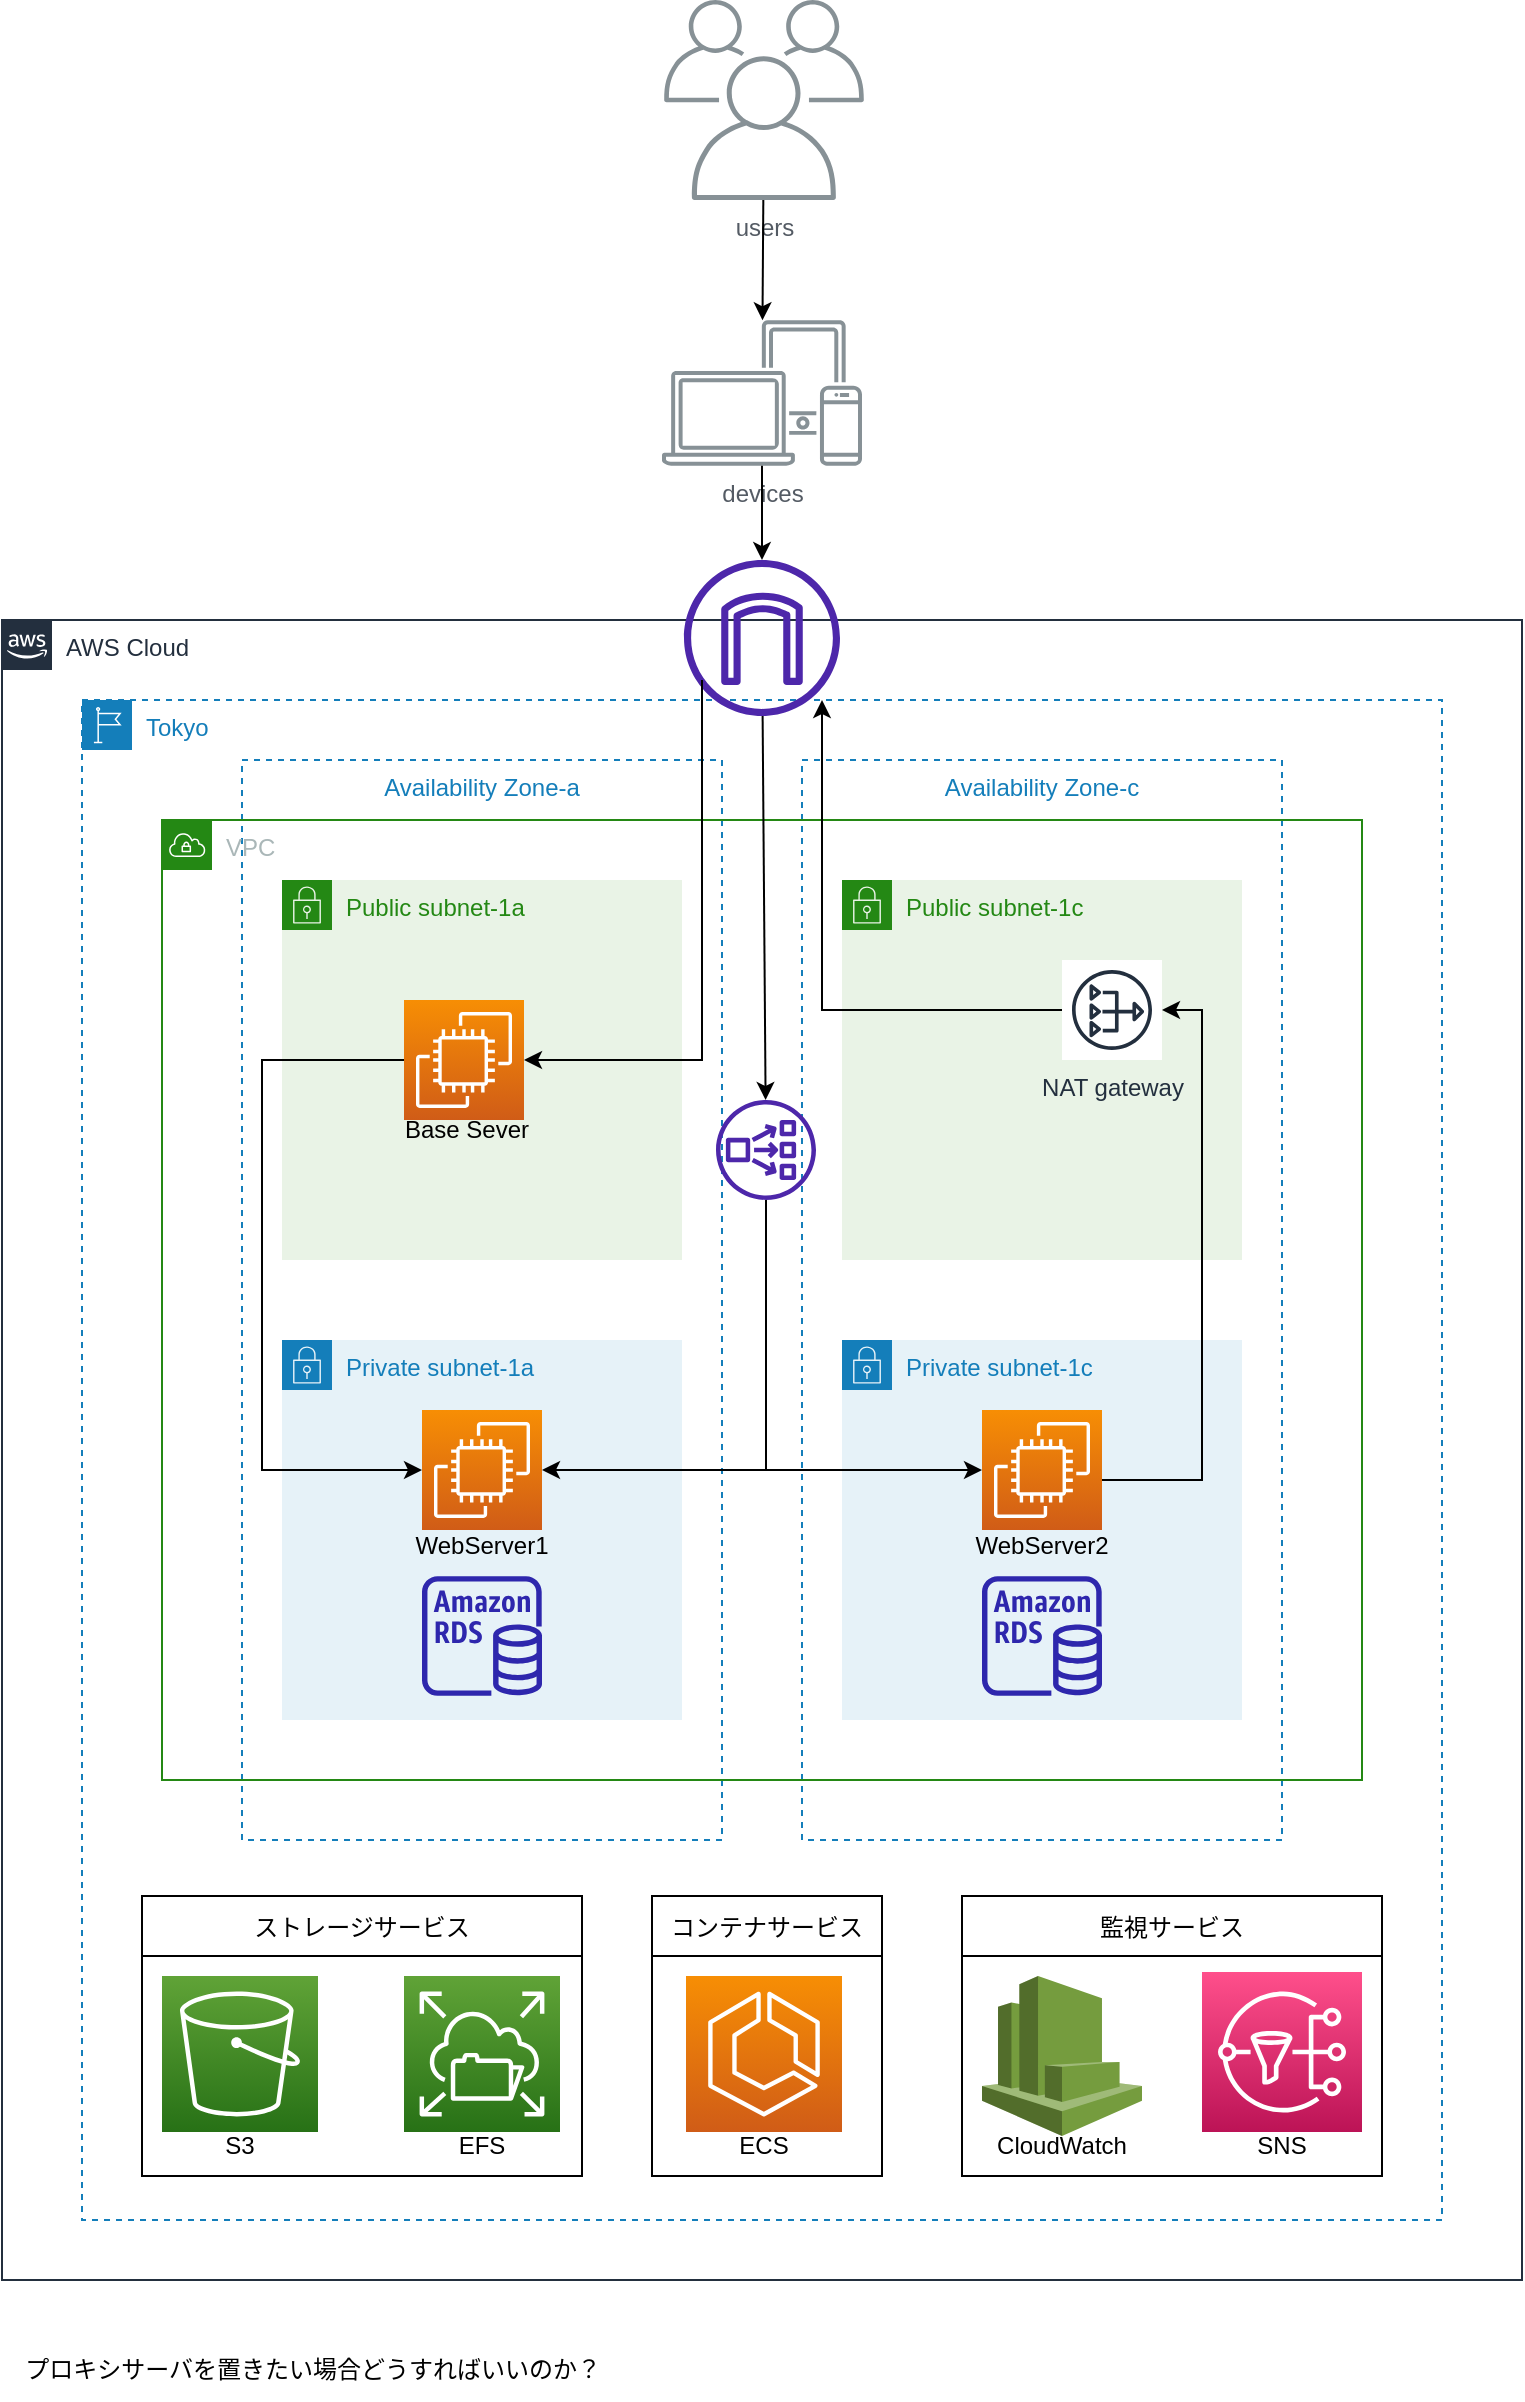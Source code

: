 <mxfile version="20.7.4" type="github">
  <diagram id="Ht1M8jgEwFfnCIfOTk4-" name="Page-1">
    <mxGraphModel dx="1444" dy="2125" grid="1" gridSize="10" guides="1" tooltips="1" connect="1" arrows="1" fold="1" page="1" pageScale="1" pageWidth="827" pageHeight="1169" math="0" shadow="0">
      <root>
        <mxCell id="0" />
        <mxCell id="1" parent="0" />
        <mxCell id="wT7R8Gb02gKqp-uB0HgC-1" value="users" style="sketch=0;outlineConnect=0;gradientColor=none;fontColor=#545B64;strokeColor=none;fillColor=#879196;dashed=0;verticalLabelPosition=bottom;verticalAlign=top;align=center;html=1;fontSize=12;fontStyle=0;aspect=fixed;shape=mxgraph.aws4.illustration_users;pointerEvents=1" vertex="1" parent="1">
          <mxGeometry x="371" y="-150" width="100" height="100" as="geometry" />
        </mxCell>
        <mxCell id="wT7R8Gb02gKqp-uB0HgC-2" value="devices" style="sketch=0;outlineConnect=0;gradientColor=none;fontColor=#545B64;strokeColor=none;fillColor=#879196;dashed=0;verticalLabelPosition=bottom;verticalAlign=top;align=center;html=1;fontSize=12;fontStyle=0;aspect=fixed;shape=mxgraph.aws4.illustration_devices;pointerEvents=1" vertex="1" parent="1">
          <mxGeometry x="370" y="10" width="100" height="73" as="geometry" />
        </mxCell>
        <mxCell id="wT7R8Gb02gKqp-uB0HgC-3" value="AWS Cloud" style="points=[[0,0],[0.25,0],[0.5,0],[0.75,0],[1,0],[1,0.25],[1,0.5],[1,0.75],[1,1],[0.75,1],[0.5,1],[0.25,1],[0,1],[0,0.75],[0,0.5],[0,0.25]];outlineConnect=0;gradientColor=none;html=1;whiteSpace=wrap;fontSize=12;fontStyle=0;container=1;pointerEvents=0;collapsible=0;recursiveResize=0;shape=mxgraph.aws4.group;grIcon=mxgraph.aws4.group_aws_cloud_alt;strokeColor=#232F3E;fillColor=none;verticalAlign=top;align=left;spacingLeft=30;fontColor=#232F3E;dashed=0;" vertex="1" parent="1">
          <mxGeometry x="40" y="160" width="760" height="830" as="geometry" />
        </mxCell>
        <mxCell id="wT7R8Gb02gKqp-uB0HgC-4" value="Tokyo" style="points=[[0,0],[0.25,0],[0.5,0],[0.75,0],[1,0],[1,0.25],[1,0.5],[1,0.75],[1,1],[0.75,1],[0.5,1],[0.25,1],[0,1],[0,0.75],[0,0.5],[0,0.25]];outlineConnect=0;gradientColor=none;html=1;whiteSpace=wrap;fontSize=12;fontStyle=0;container=1;pointerEvents=0;collapsible=0;recursiveResize=0;shape=mxgraph.aws4.group;grIcon=mxgraph.aws4.group_region;strokeColor=#147EBA;fillColor=none;verticalAlign=top;align=left;spacingLeft=30;fontColor=#147EBA;dashed=1;" vertex="1" parent="wT7R8Gb02gKqp-uB0HgC-3">
          <mxGeometry x="40" y="40" width="680" height="760" as="geometry" />
        </mxCell>
        <mxCell id="wT7R8Gb02gKqp-uB0HgC-8" value="Availability Zone-c" style="fillColor=none;strokeColor=#147EBA;dashed=1;verticalAlign=top;fontStyle=0;fontColor=#147EBA;" vertex="1" parent="wT7R8Gb02gKqp-uB0HgC-4">
          <mxGeometry x="360" y="30" width="240" height="540" as="geometry" />
        </mxCell>
        <mxCell id="wT7R8Gb02gKqp-uB0HgC-5" value="Availability Zone-a" style="fillColor=none;strokeColor=#147EBA;dashed=1;verticalAlign=top;fontStyle=0;fontColor=#147EBA;" vertex="1" parent="wT7R8Gb02gKqp-uB0HgC-4">
          <mxGeometry x="80" y="30" width="240" height="540" as="geometry" />
        </mxCell>
        <mxCell id="wT7R8Gb02gKqp-uB0HgC-7" value="VPC" style="points=[[0,0],[0.25,0],[0.5,0],[0.75,0],[1,0],[1,0.25],[1,0.5],[1,0.75],[1,1],[0.75,1],[0.5,1],[0.25,1],[0,1],[0,0.75],[0,0.5],[0,0.25]];outlineConnect=0;gradientColor=none;html=1;whiteSpace=wrap;fontSize=12;fontStyle=0;container=1;pointerEvents=0;collapsible=0;recursiveResize=0;shape=mxgraph.aws4.group;grIcon=mxgraph.aws4.group_vpc;strokeColor=#248814;fillColor=none;verticalAlign=top;align=left;spacingLeft=30;fontColor=#AAB7B8;dashed=0;" vertex="1" parent="wT7R8Gb02gKqp-uB0HgC-4">
          <mxGeometry x="40" y="60" width="600" height="480" as="geometry" />
        </mxCell>
        <mxCell id="wT7R8Gb02gKqp-uB0HgC-10" value="Public subnet-1a" style="points=[[0,0],[0.25,0],[0.5,0],[0.75,0],[1,0],[1,0.25],[1,0.5],[1,0.75],[1,1],[0.75,1],[0.5,1],[0.25,1],[0,1],[0,0.75],[0,0.5],[0,0.25]];outlineConnect=0;gradientColor=none;html=1;whiteSpace=wrap;fontSize=12;fontStyle=0;container=1;pointerEvents=0;collapsible=0;recursiveResize=0;shape=mxgraph.aws4.group;grIcon=mxgraph.aws4.group_security_group;grStroke=0;strokeColor=#248814;fillColor=#E9F3E6;verticalAlign=top;align=left;spacingLeft=30;fontColor=#248814;dashed=0;" vertex="1" parent="wT7R8Gb02gKqp-uB0HgC-7">
          <mxGeometry x="60" y="30" width="200" height="190" as="geometry" />
        </mxCell>
        <mxCell id="wT7R8Gb02gKqp-uB0HgC-139" value="Base Sever" style="text;strokeColor=none;align=center;fillColor=none;html=1;verticalAlign=middle;whiteSpace=wrap;rounded=0;" vertex="1" parent="wT7R8Gb02gKqp-uB0HgC-10">
          <mxGeometry x="58" y="110" width="69" height="30" as="geometry" />
        </mxCell>
        <mxCell id="wT7R8Gb02gKqp-uB0HgC-11" value="Public subnet-1c" style="points=[[0,0],[0.25,0],[0.5,0],[0.75,0],[1,0],[1,0.25],[1,0.5],[1,0.75],[1,1],[0.75,1],[0.5,1],[0.25,1],[0,1],[0,0.75],[0,0.5],[0,0.25]];outlineConnect=0;gradientColor=none;html=1;whiteSpace=wrap;fontSize=12;fontStyle=0;container=1;pointerEvents=0;collapsible=0;recursiveResize=0;shape=mxgraph.aws4.group;grIcon=mxgraph.aws4.group_security_group;grStroke=0;strokeColor=#248814;fillColor=#E9F3E6;verticalAlign=top;align=left;spacingLeft=30;fontColor=#248814;dashed=0;" vertex="1" parent="wT7R8Gb02gKqp-uB0HgC-7">
          <mxGeometry x="340" y="30" width="200" height="190" as="geometry" />
        </mxCell>
        <mxCell id="wT7R8Gb02gKqp-uB0HgC-12" value="Private subnet-1c" style="points=[[0,0],[0.25,0],[0.5,0],[0.75,0],[1,0],[1,0.25],[1,0.5],[1,0.75],[1,1],[0.75,1],[0.5,1],[0.25,1],[0,1],[0,0.75],[0,0.5],[0,0.25]];outlineConnect=0;gradientColor=none;html=1;whiteSpace=wrap;fontSize=12;fontStyle=0;container=1;pointerEvents=0;collapsible=0;recursiveResize=0;shape=mxgraph.aws4.group;grIcon=mxgraph.aws4.group_security_group;grStroke=0;strokeColor=#147EBA;fillColor=#E6F2F8;verticalAlign=top;align=left;spacingLeft=30;fontColor=#147EBA;dashed=0;" vertex="1" parent="wT7R8Gb02gKqp-uB0HgC-4">
          <mxGeometry x="380" y="320" width="200" height="190" as="geometry" />
        </mxCell>
        <mxCell id="wT7R8Gb02gKqp-uB0HgC-33" value="" style="sketch=0;points=[[0,0,0],[0.25,0,0],[0.5,0,0],[0.75,0,0],[1,0,0],[0,1,0],[0.25,1,0],[0.5,1,0],[0.75,1,0],[1,1,0],[0,0.25,0],[0,0.5,0],[0,0.75,0],[1,0.25,0],[1,0.5,0],[1,0.75,0]];outlineConnect=0;fontColor=#232F3E;gradientColor=#F78E04;gradientDirection=north;fillColor=#D05C17;strokeColor=#ffffff;dashed=0;verticalLabelPosition=bottom;verticalAlign=top;align=center;html=1;fontSize=12;fontStyle=0;aspect=fixed;shape=mxgraph.aws4.resourceIcon;resIcon=mxgraph.aws4.ec2;" vertex="1" parent="wT7R8Gb02gKqp-uB0HgC-12">
          <mxGeometry x="70" y="35" width="60" height="60" as="geometry" />
        </mxCell>
        <mxCell id="wT7R8Gb02gKqp-uB0HgC-15" value="Private subnet-1a" style="points=[[0,0],[0.25,0],[0.5,0],[0.75,0],[1,0],[1,0.25],[1,0.5],[1,0.75],[1,1],[0.75,1],[0.5,1],[0.25,1],[0,1],[0,0.75],[0,0.5],[0,0.25]];outlineConnect=0;gradientColor=none;html=1;whiteSpace=wrap;fontSize=12;fontStyle=0;container=1;pointerEvents=0;collapsible=0;recursiveResize=0;shape=mxgraph.aws4.group;grIcon=mxgraph.aws4.group_security_group;grStroke=0;strokeColor=#147EBA;fillColor=#E6F2F8;verticalAlign=top;align=left;spacingLeft=30;fontColor=#147EBA;dashed=0;" vertex="1" parent="wT7R8Gb02gKqp-uB0HgC-4">
          <mxGeometry x="100" y="320" width="200" height="190" as="geometry" />
        </mxCell>
        <mxCell id="wT7R8Gb02gKqp-uB0HgC-32" value="" style="sketch=0;outlineConnect=0;fontColor=#232F3E;gradientColor=none;fillColor=#2E27AD;strokeColor=none;dashed=0;verticalLabelPosition=bottom;verticalAlign=top;align=center;html=1;fontSize=12;fontStyle=0;aspect=fixed;pointerEvents=1;shape=mxgraph.aws4.rds_instance;" vertex="1" parent="wT7R8Gb02gKqp-uB0HgC-15">
          <mxGeometry x="70" y="118" width="60" height="60" as="geometry" />
        </mxCell>
        <mxCell id="wT7R8Gb02gKqp-uB0HgC-20" value="" style="sketch=0;points=[[0,0,0],[0.25,0,0],[0.5,0,0],[0.75,0,0],[1,0,0],[0,1,0],[0.25,1,0],[0.5,1,0],[0.75,1,0],[1,1,0],[0,0.25,0],[0,0.5,0],[0,0.75,0],[1,0.25,0],[1,0.5,0],[1,0.75,0]];outlineConnect=0;fontColor=#232F3E;gradientColor=#F78E04;gradientDirection=north;fillColor=#D05C17;strokeColor=#ffffff;dashed=0;verticalLabelPosition=bottom;verticalAlign=top;align=center;html=1;fontSize=12;fontStyle=0;aspect=fixed;shape=mxgraph.aws4.resourceIcon;resIcon=mxgraph.aws4.ec2;" vertex="1" parent="wT7R8Gb02gKqp-uB0HgC-4">
          <mxGeometry x="161" y="150" width="60" height="60" as="geometry" />
        </mxCell>
        <mxCell id="wT7R8Gb02gKqp-uB0HgC-21" value="" style="sketch=0;points=[[0,0,0],[0.25,0,0],[0.5,0,0],[0.75,0,0],[1,0,0],[0,1,0],[0.25,1,0],[0.5,1,0],[0.75,1,0],[1,1,0],[0,0.25,0],[0,0.5,0],[0,0.75,0],[1,0.25,0],[1,0.5,0],[1,0.75,0]];outlineConnect=0;fontColor=#232F3E;gradientColor=#F78E04;gradientDirection=north;fillColor=#D05C17;strokeColor=#ffffff;dashed=0;verticalLabelPosition=bottom;verticalAlign=top;align=center;html=1;fontSize=12;fontStyle=0;aspect=fixed;shape=mxgraph.aws4.resourceIcon;resIcon=mxgraph.aws4.ec2;" vertex="1" parent="wT7R8Gb02gKqp-uB0HgC-4">
          <mxGeometry x="170" y="355" width="60" height="60" as="geometry" />
        </mxCell>
        <mxCell id="wT7R8Gb02gKqp-uB0HgC-24" value="" style="sketch=0;points=[[0,0,0],[0.25,0,0],[0.5,0,0],[0.75,0,0],[1,0,0],[0,1,0],[0.25,1,0],[0.5,1,0],[0.75,1,0],[1,1,0],[0,0.25,0],[0,0.5,0],[0,0.75,0],[1,0.25,0],[1,0.5,0],[1,0.75,0]];outlineConnect=0;fontColor=#232F3E;gradientColor=#60A337;gradientDirection=north;fillColor=#277116;strokeColor=#ffffff;dashed=0;verticalLabelPosition=bottom;verticalAlign=top;align=center;html=1;fontSize=12;fontStyle=0;aspect=fixed;shape=mxgraph.aws4.resourceIcon;resIcon=mxgraph.aws4.s3;" vertex="1" parent="wT7R8Gb02gKqp-uB0HgC-4">
          <mxGeometry x="40" y="638" width="78" height="78" as="geometry" />
        </mxCell>
        <mxCell id="wT7R8Gb02gKqp-uB0HgC-26" value="" style="sketch=0;points=[[0,0,0],[0.25,0,0],[0.5,0,0],[0.75,0,0],[1,0,0],[0,1,0],[0.25,1,0],[0.5,1,0],[0.75,1,0],[1,1,0],[0,0.25,0],[0,0.5,0],[0,0.75,0],[1,0.25,0],[1,0.5,0],[1,0.75,0]];outlineConnect=0;fontColor=#232F3E;gradientColor=#60A337;gradientDirection=north;fillColor=#277116;strokeColor=#ffffff;dashed=0;verticalLabelPosition=bottom;verticalAlign=top;align=center;html=1;fontSize=12;fontStyle=0;aspect=fixed;shape=mxgraph.aws4.resourceIcon;resIcon=mxgraph.aws4.elastic_file_system;" vertex="1" parent="wT7R8Gb02gKqp-uB0HgC-4">
          <mxGeometry x="161" y="638" width="78" height="78" as="geometry" />
        </mxCell>
        <mxCell id="wT7R8Gb02gKqp-uB0HgC-29" value="NAT gateway" style="sketch=0;outlineConnect=0;fontColor=#232F3E;gradientColor=none;strokeColor=#232F3E;fillColor=#ffffff;dashed=0;verticalLabelPosition=bottom;verticalAlign=top;align=center;html=1;fontSize=12;fontStyle=0;aspect=fixed;shape=mxgraph.aws4.resourceIcon;resIcon=mxgraph.aws4.nat_gateway;" vertex="1" parent="wT7R8Gb02gKqp-uB0HgC-4">
          <mxGeometry x="490" y="130" width="50" height="50" as="geometry" />
        </mxCell>
        <mxCell id="wT7R8Gb02gKqp-uB0HgC-31" value="" style="sketch=0;points=[[0,0,0],[0.25,0,0],[0.5,0,0],[0.75,0,0],[1,0,0],[0,1,0],[0.25,1,0],[0.5,1,0],[0.75,1,0],[1,1,0],[0,0.25,0],[0,0.5,0],[0,0.75,0],[1,0.25,0],[1,0.5,0],[1,0.75,0]];outlineConnect=0;fontColor=#232F3E;gradientColor=#F78E04;gradientDirection=north;fillColor=#D05C17;strokeColor=#ffffff;dashed=0;verticalLabelPosition=bottom;verticalAlign=top;align=center;html=1;fontSize=12;fontStyle=0;aspect=fixed;shape=mxgraph.aws4.resourceIcon;resIcon=mxgraph.aws4.ecs;" vertex="1" parent="wT7R8Gb02gKqp-uB0HgC-4">
          <mxGeometry x="302" y="638" width="78" height="78" as="geometry" />
        </mxCell>
        <mxCell id="wT7R8Gb02gKqp-uB0HgC-23" value="" style="sketch=0;outlineConnect=0;fontColor=#232F3E;gradientColor=none;fillColor=#2E27AD;strokeColor=none;dashed=0;verticalLabelPosition=bottom;verticalAlign=top;align=center;html=1;fontSize=12;fontStyle=0;aspect=fixed;pointerEvents=1;shape=mxgraph.aws4.rds_instance;" vertex="1" parent="wT7R8Gb02gKqp-uB0HgC-4">
          <mxGeometry x="450" y="438" width="60" height="60" as="geometry" />
        </mxCell>
        <mxCell id="wT7R8Gb02gKqp-uB0HgC-73" value="ストレージサービス" style="shape=table;startSize=30;container=1;collapsible=0;childLayout=tableLayout;" vertex="1" parent="wT7R8Gb02gKqp-uB0HgC-4">
          <mxGeometry x="30" y="598" width="220" height="140" as="geometry" />
        </mxCell>
        <mxCell id="wT7R8Gb02gKqp-uB0HgC-74" value="" style="shape=tableRow;horizontal=0;startSize=0;swimlaneHead=0;swimlaneBody=0;top=0;left=0;bottom=0;right=0;collapsible=0;dropTarget=0;fillColor=none;points=[[0,0.5],[1,0.5]];portConstraint=eastwest;" vertex="1" parent="wT7R8Gb02gKqp-uB0HgC-73">
          <mxGeometry y="30" width="220" height="110" as="geometry" />
        </mxCell>
        <mxCell id="wT7R8Gb02gKqp-uB0HgC-75" value="" style="shape=partialRectangle;html=1;whiteSpace=wrap;connectable=0;overflow=hidden;fillColor=none;top=0;left=0;bottom=0;right=0;pointerEvents=1;" vertex="1" parent="wT7R8Gb02gKqp-uB0HgC-74">
          <mxGeometry width="220" height="110" as="geometry">
            <mxRectangle width="220" height="110" as="alternateBounds" />
          </mxGeometry>
        </mxCell>
        <mxCell id="wT7R8Gb02gKqp-uB0HgC-76" value="S3" style="text;strokeColor=none;align=center;fillColor=none;html=1;verticalAlign=middle;whiteSpace=wrap;rounded=0;" vertex="1" parent="wT7R8Gb02gKqp-uB0HgC-4">
          <mxGeometry x="49" y="708" width="60" height="30" as="geometry" />
        </mxCell>
        <mxCell id="wT7R8Gb02gKqp-uB0HgC-77" value="EFS" style="text;strokeColor=none;align=center;fillColor=none;html=1;verticalAlign=middle;whiteSpace=wrap;rounded=0;" vertex="1" parent="wT7R8Gb02gKqp-uB0HgC-4">
          <mxGeometry x="170" y="708" width="60" height="30" as="geometry" />
        </mxCell>
        <mxCell id="wT7R8Gb02gKqp-uB0HgC-83" value="" style="outlineConnect=0;dashed=0;verticalLabelPosition=bottom;verticalAlign=top;align=center;html=1;shape=mxgraph.aws3.cloudwatch;fillColor=#759C3E;gradientColor=none;" vertex="1" parent="wT7R8Gb02gKqp-uB0HgC-4">
          <mxGeometry x="450" y="638" width="80" height="80" as="geometry" />
        </mxCell>
        <mxCell id="wT7R8Gb02gKqp-uB0HgC-84" value="" style="sketch=0;points=[[0,0,0],[0.25,0,0],[0.5,0,0],[0.75,0,0],[1,0,0],[0,1,0],[0.25,1,0],[0.5,1,0],[0.75,1,0],[1,1,0],[0,0.25,0],[0,0.5,0],[0,0.75,0],[1,0.25,0],[1,0.5,0],[1,0.75,0]];outlineConnect=0;fontColor=#232F3E;gradientColor=#FF4F8B;gradientDirection=north;fillColor=#BC1356;strokeColor=#ffffff;dashed=0;verticalLabelPosition=bottom;verticalAlign=top;align=center;html=1;fontSize=12;fontStyle=0;aspect=fixed;shape=mxgraph.aws4.resourceIcon;resIcon=mxgraph.aws4.sns;" vertex="1" parent="wT7R8Gb02gKqp-uB0HgC-4">
          <mxGeometry x="560" y="636" width="80" height="80" as="geometry" />
        </mxCell>
        <mxCell id="wT7R8Gb02gKqp-uB0HgC-85" value="監視サービス" style="shape=table;startSize=30;container=1;collapsible=0;childLayout=tableLayout;" vertex="1" parent="wT7R8Gb02gKqp-uB0HgC-4">
          <mxGeometry x="440" y="598" width="210" height="140" as="geometry" />
        </mxCell>
        <mxCell id="wT7R8Gb02gKqp-uB0HgC-86" value="" style="shape=tableRow;horizontal=0;startSize=0;swimlaneHead=0;swimlaneBody=0;top=0;left=0;bottom=0;right=0;collapsible=0;dropTarget=0;fillColor=none;points=[[0,0.5],[1,0.5]];portConstraint=eastwest;" vertex="1" parent="wT7R8Gb02gKqp-uB0HgC-85">
          <mxGeometry y="30" width="210" height="110" as="geometry" />
        </mxCell>
        <mxCell id="wT7R8Gb02gKqp-uB0HgC-87" value="" style="shape=partialRectangle;html=1;whiteSpace=wrap;connectable=0;overflow=hidden;fillColor=none;top=0;left=0;bottom=0;right=0;pointerEvents=1;" vertex="1" parent="wT7R8Gb02gKqp-uB0HgC-86">
          <mxGeometry width="210" height="110" as="geometry">
            <mxRectangle width="210" height="110" as="alternateBounds" />
          </mxGeometry>
        </mxCell>
        <mxCell id="wT7R8Gb02gKqp-uB0HgC-88" value="" style="edgeStyle=none;orthogonalLoop=1;jettySize=auto;html=1;rounded=0;exitX=1;exitY=0.5;exitDx=0;exitDy=0;exitPerimeter=0;startArrow=classic;startFill=1;endArrow=none;endFill=0;" edge="1" parent="wT7R8Gb02gKqp-uB0HgC-4" source="wT7R8Gb02gKqp-uB0HgC-21" target="wT7R8Gb02gKqp-uB0HgC-34">
          <mxGeometry width="80" relative="1" as="geometry">
            <mxPoint x="230" y="340" as="sourcePoint" />
            <mxPoint x="320" y="340" as="targetPoint" />
            <Array as="points">
              <mxPoint x="342" y="385" />
            </Array>
          </mxGeometry>
        </mxCell>
        <mxCell id="wT7R8Gb02gKqp-uB0HgC-89" value="" style="edgeStyle=none;orthogonalLoop=1;jettySize=auto;html=1;rounded=0;startArrow=classic;startFill=1;endArrow=none;endFill=0;exitX=0;exitY=0.5;exitDx=0;exitDy=0;exitPerimeter=0;" edge="1" parent="wT7R8Gb02gKqp-uB0HgC-4" source="wT7R8Gb02gKqp-uB0HgC-33" target="wT7R8Gb02gKqp-uB0HgC-34">
          <mxGeometry width="80" relative="1" as="geometry">
            <mxPoint x="230" y="340" as="sourcePoint" />
            <mxPoint x="310" y="340" as="targetPoint" />
            <Array as="points">
              <mxPoint x="342" y="385" />
            </Array>
          </mxGeometry>
        </mxCell>
        <mxCell id="wT7R8Gb02gKqp-uB0HgC-90" value="CloudWatch" style="text;strokeColor=none;align=center;fillColor=none;html=1;verticalAlign=middle;whiteSpace=wrap;rounded=0;" vertex="1" parent="wT7R8Gb02gKqp-uB0HgC-4">
          <mxGeometry x="460" y="708" width="60" height="30" as="geometry" />
        </mxCell>
        <mxCell id="wT7R8Gb02gKqp-uB0HgC-92" value="SNS" style="text;strokeColor=none;align=center;fillColor=none;html=1;verticalAlign=middle;whiteSpace=wrap;rounded=0;" vertex="1" parent="wT7R8Gb02gKqp-uB0HgC-4">
          <mxGeometry x="570" y="708" width="60" height="30" as="geometry" />
        </mxCell>
        <mxCell id="wT7R8Gb02gKqp-uB0HgC-34" value="" style="sketch=0;outlineConnect=0;fontColor=#232F3E;gradientColor=none;fillColor=#4D27AA;strokeColor=none;dashed=0;verticalLabelPosition=bottom;verticalAlign=top;align=center;html=1;fontSize=12;fontStyle=0;aspect=fixed;pointerEvents=1;shape=mxgraph.aws4.network_load_balancer;" vertex="1" parent="wT7R8Gb02gKqp-uB0HgC-4">
          <mxGeometry x="317" y="200" width="50" height="50" as="geometry" />
        </mxCell>
        <mxCell id="wT7R8Gb02gKqp-uB0HgC-97" value="" style="edgeStyle=none;orthogonalLoop=1;jettySize=auto;html=1;rounded=0;startArrow=classic;startFill=1;endArrow=none;endFill=0;entryX=1;entryY=0.5;entryDx=0;entryDy=0;entryPerimeter=0;exitX=1;exitY=0.4;exitDx=0;exitDy=0;exitPerimeter=0;" edge="1" parent="wT7R8Gb02gKqp-uB0HgC-4">
          <mxGeometry width="80" relative="1" as="geometry">
            <mxPoint x="540" y="155" as="sourcePoint" />
            <mxPoint x="510" y="390" as="targetPoint" />
            <Array as="points">
              <mxPoint x="560" y="155" />
              <mxPoint x="560" y="390" />
            </Array>
          </mxGeometry>
        </mxCell>
        <mxCell id="wT7R8Gb02gKqp-uB0HgC-98" value="" style="edgeStyle=none;orthogonalLoop=1;jettySize=auto;html=1;rounded=0;startArrow=classic;startFill=1;endArrow=none;endFill=0;" edge="1" parent="wT7R8Gb02gKqp-uB0HgC-4" source="wT7R8Gb02gKqp-uB0HgC-4" target="wT7R8Gb02gKqp-uB0HgC-29">
          <mxGeometry x="0.155" y="-21" width="80" relative="1" as="geometry">
            <mxPoint x="380" y="40" as="sourcePoint" />
            <mxPoint x="420" y="230" as="targetPoint" />
            <Array as="points">
              <mxPoint x="370" />
              <mxPoint x="370" y="50" />
              <mxPoint x="370" y="155" />
            </Array>
            <mxPoint x="-21" y="-16" as="offset" />
          </mxGeometry>
        </mxCell>
        <mxCell id="wT7R8Gb02gKqp-uB0HgC-99" value="" style="edgeStyle=none;orthogonalLoop=1;jettySize=auto;html=1;rounded=0;startArrow=classic;startFill=1;endArrow=none;endFill=0;exitX=0;exitY=0.5;exitDx=0;exitDy=0;exitPerimeter=0;entryX=0;entryY=0.5;entryDx=0;entryDy=0;entryPerimeter=0;" edge="1" parent="wT7R8Gb02gKqp-uB0HgC-4" source="wT7R8Gb02gKqp-uB0HgC-21" target="wT7R8Gb02gKqp-uB0HgC-20">
          <mxGeometry width="80" relative="1" as="geometry">
            <mxPoint x="340" y="230" as="sourcePoint" />
            <mxPoint x="420" y="230" as="targetPoint" />
            <Array as="points">
              <mxPoint x="90" y="385" />
              <mxPoint x="90" y="180" />
            </Array>
          </mxGeometry>
        </mxCell>
        <mxCell id="wT7R8Gb02gKqp-uB0HgC-100" value="WebServer1" style="text;strokeColor=none;align=center;fillColor=none;html=1;verticalAlign=middle;whiteSpace=wrap;rounded=0;" vertex="1" parent="wT7R8Gb02gKqp-uB0HgC-4">
          <mxGeometry x="170" y="408" width="60" height="30" as="geometry" />
        </mxCell>
        <mxCell id="wT7R8Gb02gKqp-uB0HgC-101" value="WebServer2" style="text;strokeColor=none;align=center;fillColor=none;html=1;verticalAlign=middle;whiteSpace=wrap;rounded=0;" vertex="1" parent="wT7R8Gb02gKqp-uB0HgC-4">
          <mxGeometry x="450" y="408" width="60" height="30" as="geometry" />
        </mxCell>
        <mxCell id="wT7R8Gb02gKqp-uB0HgC-18" value="" style="edgeStyle=none;orthogonalLoop=1;jettySize=auto;html=1;rounded=0;" edge="1" parent="1" source="wT7R8Gb02gKqp-uB0HgC-1" target="wT7R8Gb02gKqp-uB0HgC-2">
          <mxGeometry width="80" relative="1" as="geometry">
            <mxPoint x="463" y="-20" as="sourcePoint" />
            <mxPoint x="410" y="40" as="targetPoint" />
            <Array as="points" />
          </mxGeometry>
        </mxCell>
        <mxCell id="wT7R8Gb02gKqp-uB0HgC-19" value="" style="edgeStyle=none;orthogonalLoop=1;jettySize=auto;html=1;rounded=0;" edge="1" parent="1" source="wT7R8Gb02gKqp-uB0HgC-2" target="wT7R8Gb02gKqp-uB0HgC-36">
          <mxGeometry width="80" relative="1" as="geometry">
            <mxPoint x="410" y="130" as="sourcePoint" />
            <mxPoint x="420" y="140" as="targetPoint" />
            <Array as="points" />
          </mxGeometry>
        </mxCell>
        <mxCell id="wT7R8Gb02gKqp-uB0HgC-36" value="" style="sketch=0;outlineConnect=0;fontColor=#232F3E;gradientColor=none;fillColor=#4D27AA;strokeColor=none;dashed=0;verticalLabelPosition=bottom;verticalAlign=top;align=center;html=1;fontSize=12;fontStyle=0;aspect=fixed;pointerEvents=1;shape=mxgraph.aws4.internet_gateway;" vertex="1" parent="1">
          <mxGeometry x="381" y="130" width="78" height="78" as="geometry" />
        </mxCell>
        <mxCell id="wT7R8Gb02gKqp-uB0HgC-35" value="" style="edgeStyle=none;orthogonalLoop=1;jettySize=auto;html=1;rounded=0;" edge="1" parent="1" source="wT7R8Gb02gKqp-uB0HgC-36" target="wT7R8Gb02gKqp-uB0HgC-34">
          <mxGeometry width="80" relative="1" as="geometry">
            <mxPoint x="414.857" y="200" as="sourcePoint" />
            <mxPoint x="490" y="510" as="targetPoint" />
            <Array as="points" />
          </mxGeometry>
        </mxCell>
        <mxCell id="wT7R8Gb02gKqp-uB0HgC-78" value="コンテナサービス" style="shape=table;startSize=30;container=1;collapsible=0;childLayout=tableLayout;" vertex="1" parent="1">
          <mxGeometry x="365" y="798" width="115" height="140" as="geometry" />
        </mxCell>
        <mxCell id="wT7R8Gb02gKqp-uB0HgC-79" value="" style="shape=tableRow;horizontal=0;startSize=0;swimlaneHead=0;swimlaneBody=0;top=0;left=0;bottom=0;right=0;collapsible=0;dropTarget=0;fillColor=none;points=[[0,0.5],[1,0.5]];portConstraint=eastwest;" vertex="1" parent="wT7R8Gb02gKqp-uB0HgC-78">
          <mxGeometry y="30" width="115" height="110" as="geometry" />
        </mxCell>
        <mxCell id="wT7R8Gb02gKqp-uB0HgC-80" value="" style="shape=partialRectangle;html=1;whiteSpace=wrap;connectable=0;overflow=hidden;fillColor=none;top=0;left=0;bottom=0;right=0;pointerEvents=1;" vertex="1" parent="wT7R8Gb02gKqp-uB0HgC-79">
          <mxGeometry width="115" height="110" as="geometry">
            <mxRectangle width="115" height="110" as="alternateBounds" />
          </mxGeometry>
        </mxCell>
        <mxCell id="wT7R8Gb02gKqp-uB0HgC-82" value="ECS" style="text;strokeColor=none;align=center;fillColor=none;html=1;verticalAlign=middle;whiteSpace=wrap;rounded=0;" vertex="1" parent="1">
          <mxGeometry x="391" y="908" width="60" height="30" as="geometry" />
        </mxCell>
        <mxCell id="wT7R8Gb02gKqp-uB0HgC-93" value="プロキシサーバを置きたい場合どうすればいいのか？" style="text;html=1;align=center;verticalAlign=middle;resizable=0;points=[];autosize=1;strokeColor=none;fillColor=none;" vertex="1" parent="1">
          <mxGeometry x="40" y="1020" width="310" height="30" as="geometry" />
        </mxCell>
        <mxCell id="wT7R8Gb02gKqp-uB0HgC-140" value="" style="edgeStyle=none;orthogonalLoop=1;jettySize=auto;html=1;rounded=0;startArrow=classic;startFill=1;endArrow=none;endFill=0;exitX=1;exitY=0.5;exitDx=0;exitDy=0;exitPerimeter=0;" edge="1" parent="1" source="wT7R8Gb02gKqp-uB0HgC-20">
          <mxGeometry width="80" relative="1" as="geometry">
            <mxPoint x="420" y="580" as="sourcePoint" />
            <mxPoint x="390" y="190" as="targetPoint" />
            <Array as="points">
              <mxPoint x="390" y="380" />
            </Array>
          </mxGeometry>
        </mxCell>
      </root>
    </mxGraphModel>
  </diagram>
</mxfile>
